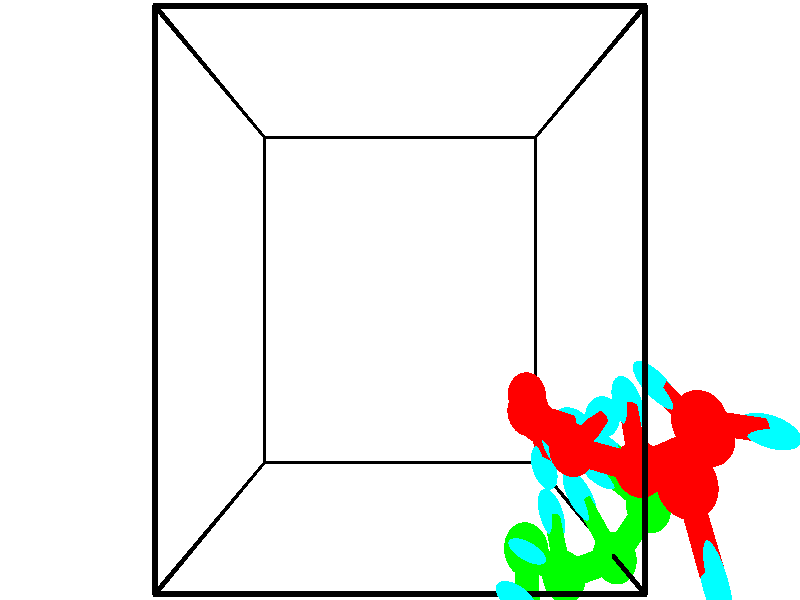 // switches for output
#declare DRAW_BASES = 1; // possible values are 0, 1; only relevant for DNA ribbons
#declare DRAW_BASES_TYPE = 3; // possible values are 1, 2, 3; only relevant for DNA ribbons
#declare DRAW_FOG = 0; // set to 1 to enable fog

#include "colors.inc"

#include "transforms.inc"
background { rgb <1, 1, 1>}

#default {
   normal{
       ripples 0.25
       frequency 0.20
       turbulence 0.2
       lambda 5
   }
	finish {
		phong 0.1
		phong_size 40.
	}
}

// original window dimensions: 1024x640


// camera settings

camera {
	sky <-0, 1, 0>
	up <-0, 1, 0>
	right 1.6 * <1, 0, 0>
	location <2.5, 2.5, 11.1562>
	look_at <2.5, 2.5, 2.5>
	direction <0, 0, -8.6562>
	angle 67.0682
}


# declare cpy_camera_pos = <2.5, 2.5, 11.1562>;
# if (DRAW_FOG = 1)
fog {
	fog_type 2
	up vnormalize(cpy_camera_pos)
	color rgbt<1,1,1,0.3>
	distance 1e-5
	fog_alt 3e-3
	fog_offset 4
}
# end


// LIGHTS

# declare lum = 6;
global_settings {
	ambient_light rgb lum * <0.05, 0.05, 0.05>
	max_trace_level 15
}# declare cpy_direct_light_amount = 0.25;
light_source
{	1000 * <-1, -1, 1>,
	rgb lum * cpy_direct_light_amount
	parallel
}

light_source
{	1000 * <1, 1, -1>,
	rgb lum * cpy_direct_light_amount
	parallel
}

// strand 0

// nucleotide -1

// particle -1
sphere {
	<5.038125, 1.137276, 5.812576> 0.250000
	pigment { color rgbt <1,0,0,0> }
	no_shadow
}
cylinder {
	<5.057770, 0.814419, 6.047899>,  <5.069557, 0.620704, 6.189093>, 0.100000
	pigment { color rgbt <1,0,0,0> }
	no_shadow
}
cylinder {
	<5.057770, 0.814419, 6.047899>,  <5.038125, 1.137276, 5.812576>, 0.100000
	pigment { color rgbt <1,0,0,0> }
	no_shadow
}

// particle -1
sphere {
	<5.057770, 0.814419, 6.047899> 0.100000
	pigment { color rgbt <1,0,0,0> }
	no_shadow
}
sphere {
	0, 1
	scale<0.080000,0.200000,0.300000>
	matrix <-0.988956, -0.121762, -0.084494,
		0.139832, -0.577661, -0.804211,
		0.049113, -0.807144, 0.588308,
		5.072504, 0.572276, 6.224391>
	pigment { color rgbt <0,1,1,0> }
	no_shadow
}
cylinder {
	<5.447087, 1.508268, 5.203927>,  <5.038125, 1.137276, 5.812576>, 0.130000
	pigment { color rgbt <1,0,0,0> }
	no_shadow
}

// nucleotide -1

// particle -1
sphere {
	<5.447087, 1.508268, 5.203927> 0.250000
	pigment { color rgbt <1,0,0,0> }
	no_shadow
}
cylinder {
	<5.844122, 1.459713, 5.206242>,  <6.082343, 1.430580, 5.207631>, 0.100000
	pigment { color rgbt <1,0,0,0> }
	no_shadow
}
cylinder {
	<5.844122, 1.459713, 5.206242>,  <5.447087, 1.508268, 5.203927>, 0.100000
	pigment { color rgbt <1,0,0,0> }
	no_shadow
}

// particle -1
sphere {
	<5.844122, 1.459713, 5.206242> 0.100000
	pigment { color rgbt <1,0,0,0> }
	no_shadow
}
sphere {
	0, 1
	scale<0.080000,0.200000,0.300000>
	matrix <-0.099414, -0.838453, -0.535830,
		0.069895, 0.531284, -0.844306,
		0.992588, -0.121388, 0.005787,
		6.141899, 1.423297, 5.207978>
	pigment { color rgbt <0,1,1,0> }
	no_shadow
}
cylinder {
	<5.839518, 1.253754, 4.632356>,  <5.447087, 1.508268, 5.203927>, 0.130000
	pigment { color rgbt <1,0,0,0> }
	no_shadow
}

// nucleotide -1

// particle -1
sphere {
	<5.839518, 1.253754, 4.632356> 0.250000
	pigment { color rgbt <1,0,0,0> }
	no_shadow
}
cylinder {
	<5.558720, 1.515396, 4.519680>,  <5.390241, 1.672382, 4.452075>, 0.100000
	pigment { color rgbt <1,0,0,0> }
	no_shadow
}
cylinder {
	<5.558720, 1.515396, 4.519680>,  <5.839518, 1.253754, 4.632356>, 0.100000
	pigment { color rgbt <1,0,0,0> }
	no_shadow
}

// particle -1
sphere {
	<5.558720, 1.515396, 4.519680> 0.100000
	pigment { color rgbt <1,0,0,0> }
	no_shadow
}
sphere {
	0, 1
	scale<0.080000,0.200000,0.300000>
	matrix <-0.399090, -0.688896, -0.605103,
		-0.589857, -0.312359, 0.744648,
		-0.701995, 0.654106, -0.281690,
		5.348121, 1.711628, 4.435173>
	pigment { color rgbt <0,1,1,0> }
	no_shadow
}
cylinder {
	<5.064901, 0.989553, 4.680264>,  <5.839518, 1.253754, 4.632356>, 0.130000
	pigment { color rgbt <1,0,0,0> }
	no_shadow
}

// nucleotide -1

// particle -1
sphere {
	<5.064901, 0.989553, 4.680264> 0.250000
	pigment { color rgbt <1,0,0,0> }
	no_shadow
}
cylinder {
	<5.092804, 1.290981, 4.418802>,  <5.109546, 1.471838, 4.261925>, 0.100000
	pigment { color rgbt <1,0,0,0> }
	no_shadow
}
cylinder {
	<5.092804, 1.290981, 4.418802>,  <5.064901, 0.989553, 4.680264>, 0.100000
	pigment { color rgbt <1,0,0,0> }
	no_shadow
}

// particle -1
sphere {
	<5.092804, 1.290981, 4.418802> 0.100000
	pigment { color rgbt <1,0,0,0> }
	no_shadow
}
sphere {
	0, 1
	scale<0.080000,0.200000,0.300000>
	matrix <-0.345497, -0.596447, -0.724488,
		-0.935824, 0.276374, 0.218750,
		0.069757, 0.753571, -0.653655,
		5.113731, 1.517053, 4.222706>
	pigment { color rgbt <0,1,1,0> }
	no_shadow
}
cylinder {
	<4.438584, 1.094411, 4.354400>,  <5.064901, 0.989553, 4.680264>, 0.130000
	pigment { color rgbt <1,0,0,0> }
	no_shadow
}

// nucleotide -1

// particle -1
sphere {
	<4.438584, 1.094411, 4.354400> 0.250000
	pigment { color rgbt <1,0,0,0> }
	no_shadow
}
cylinder {
	<4.719948, 1.231136, 4.105120>,  <4.888766, 1.313172, 3.955551>, 0.100000
	pigment { color rgbt <1,0,0,0> }
	no_shadow
}
cylinder {
	<4.719948, 1.231136, 4.105120>,  <4.438584, 1.094411, 4.354400>, 0.100000
	pigment { color rgbt <1,0,0,0> }
	no_shadow
}

// particle -1
sphere {
	<4.719948, 1.231136, 4.105120> 0.100000
	pigment { color rgbt <1,0,0,0> }
	no_shadow
}
sphere {
	0, 1
	scale<0.080000,0.200000,0.300000>
	matrix <-0.369396, -0.573276, -0.731369,
		-0.607259, 0.744659, -0.276982,
		0.703408, 0.341814, -0.623201,
		4.930970, 1.333681, 3.918159>
	pigment { color rgbt <0,1,1,0> }
	no_shadow
}
cylinder {
	<4.062754, 1.370678, 3.802066>,  <4.438584, 1.094411, 4.354400>, 0.130000
	pigment { color rgbt <1,0,0,0> }
	no_shadow
}

// nucleotide -1

// particle -1
sphere {
	<4.062754, 1.370678, 3.802066> 0.250000
	pigment { color rgbt <1,0,0,0> }
	no_shadow
}
cylinder {
	<4.425840, 1.265598, 3.671200>,  <4.643692, 1.202550, 3.592680>, 0.100000
	pigment { color rgbt <1,0,0,0> }
	no_shadow
}
cylinder {
	<4.425840, 1.265598, 3.671200>,  <4.062754, 1.370678, 3.802066>, 0.100000
	pigment { color rgbt <1,0,0,0> }
	no_shadow
}

// particle -1
sphere {
	<4.425840, 1.265598, 3.671200> 0.100000
	pigment { color rgbt <1,0,0,0> }
	no_shadow
}
sphere {
	0, 1
	scale<0.080000,0.200000,0.300000>
	matrix <-0.419508, -0.553555, -0.719437,
		0.007891, 0.790294, -0.612677,
		0.907717, -0.262700, -0.327166,
		4.698155, 1.186788, 3.573050>
	pigment { color rgbt <0,1,1,0> }
	no_shadow
}
cylinder {
	<4.203890, 1.438473, 3.038502>,  <4.062754, 1.370678, 3.802066>, 0.130000
	pigment { color rgbt <1,0,0,0> }
	no_shadow
}

// nucleotide -1

// particle -1
sphere {
	<4.203890, 1.438473, 3.038502> 0.250000
	pigment { color rgbt <1,0,0,0> }
	no_shadow
}
cylinder {
	<4.409170, 1.123020, 3.173962>,  <4.532338, 0.933748, 3.255237>, 0.100000
	pigment { color rgbt <1,0,0,0> }
	no_shadow
}
cylinder {
	<4.409170, 1.123020, 3.173962>,  <4.203890, 1.438473, 3.038502>, 0.100000
	pigment { color rgbt <1,0,0,0> }
	no_shadow
}

// particle -1
sphere {
	<4.409170, 1.123020, 3.173962> 0.100000
	pigment { color rgbt <1,0,0,0> }
	no_shadow
}
sphere {
	0, 1
	scale<0.080000,0.200000,0.300000>
	matrix <-0.388948, -0.565431, -0.727329,
		0.765078, 0.241549, -0.596917,
		0.513201, -0.788633, 0.338649,
		4.563130, 0.886430, 3.275556>
	pigment { color rgbt <0,1,1,0> }
	no_shadow
}
cylinder {
	<4.487213, 1.042843, 2.429490>,  <4.203890, 1.438473, 3.038502>, 0.130000
	pigment { color rgbt <1,0,0,0> }
	no_shadow
}

// nucleotide -1

// particle -1
sphere {
	<4.487213, 1.042843, 2.429490> 0.250000
	pigment { color rgbt <1,0,0,0> }
	no_shadow
}
cylinder {
	<4.467331, 0.798794, 2.745789>,  <4.455402, 0.652365, 2.935568>, 0.100000
	pigment { color rgbt <1,0,0,0> }
	no_shadow
}
cylinder {
	<4.467331, 0.798794, 2.745789>,  <4.487213, 1.042843, 2.429490>, 0.100000
	pigment { color rgbt <1,0,0,0> }
	no_shadow
}

// particle -1
sphere {
	<4.467331, 0.798794, 2.745789> 0.100000
	pigment { color rgbt <1,0,0,0> }
	no_shadow
}
sphere {
	0, 1
	scale<0.080000,0.200000,0.300000>
	matrix <-0.428569, -0.702103, -0.568664,
		0.902141, -0.367155, -0.226582,
		-0.049704, -0.610122, 0.790747,
		4.452420, 0.615757, 2.983013>
	pigment { color rgbt <0,1,1,0> }
	no_shadow
}
// strand 1

// nucleotide -1

// particle -1
sphere {
	<4.072342, -0.525469, 5.962170> 0.250000
	pigment { color rgbt <0,1,0,0> }
	no_shadow
}
cylinder {
	<3.705986, -0.510490, 5.802299>,  <3.486172, -0.501503, 5.706377>, 0.100000
	pigment { color rgbt <0,1,0,0> }
	no_shadow
}
cylinder {
	<3.705986, -0.510490, 5.802299>,  <4.072342, -0.525469, 5.962170>, 0.100000
	pigment { color rgbt <0,1,0,0> }
	no_shadow
}

// particle -1
sphere {
	<3.705986, -0.510490, 5.802299> 0.100000
	pigment { color rgbt <0,1,0,0> }
	no_shadow
}
sphere {
	0, 1
	scale<0.080000,0.200000,0.300000>
	matrix <0.254949, 0.823319, -0.507096,
		0.310072, -0.566341, -0.763618,
		-0.915891, 0.037448, -0.399676,
		3.431219, -0.499256, 5.682396>
	pigment { color rgbt <0,1,1,0> }
	no_shadow
}
cylinder {
	<4.157093, -0.669108, 5.187622>,  <4.072342, -0.525469, 5.962170>, 0.130000
	pigment { color rgbt <0,1,0,0> }
	no_shadow
}

// nucleotide -1

// particle -1
sphere {
	<4.157093, -0.669108, 5.187622> 0.250000
	pigment { color rgbt <0,1,0,0> }
	no_shadow
}
cylinder {
	<3.851602, -0.439102, 5.304977>,  <3.668307, -0.301099, 5.375391>, 0.100000
	pigment { color rgbt <0,1,0,0> }
	no_shadow
}
cylinder {
	<3.851602, -0.439102, 5.304977>,  <4.157093, -0.669108, 5.187622>, 0.100000
	pigment { color rgbt <0,1,0,0> }
	no_shadow
}

// particle -1
sphere {
	<3.851602, -0.439102, 5.304977> 0.100000
	pigment { color rgbt <0,1,0,0> }
	no_shadow
}
sphere {
	0, 1
	scale<0.080000,0.200000,0.300000>
	matrix <0.431170, 0.792627, -0.431085,
		-0.480429, -0.202731, -0.853281,
		-0.763728, 0.575015, 0.293389,
		3.622483, -0.266598, 5.392994>
	pigment { color rgbt <0,1,1,0> }
	no_shadow
}
cylinder {
	<3.888773, -0.438202, 4.625356>,  <4.157093, -0.669108, 5.187622>, 0.130000
	pigment { color rgbt <0,1,0,0> }
	no_shadow
}

// nucleotide -1

// particle -1
sphere {
	<3.888773, -0.438202, 4.625356> 0.250000
	pigment { color rgbt <0,1,0,0> }
	no_shadow
}
cylinder {
	<3.757882, -0.182701, 4.903900>,  <3.679348, -0.029401, 5.071027>, 0.100000
	pigment { color rgbt <0,1,0,0> }
	no_shadow
}
cylinder {
	<3.757882, -0.182701, 4.903900>,  <3.888773, -0.438202, 4.625356>, 0.100000
	pigment { color rgbt <0,1,0,0> }
	no_shadow
}

// particle -1
sphere {
	<3.757882, -0.182701, 4.903900> 0.100000
	pigment { color rgbt <0,1,0,0> }
	no_shadow
}
sphere {
	0, 1
	scale<0.080000,0.200000,0.300000>
	matrix <0.382586, 0.763386, -0.520451,
		-0.864031, 0.096113, -0.494178,
		-0.327226, 0.638752, 0.696361,
		3.659714, 0.008924, 5.112809>
	pigment { color rgbt <0,1,1,0> }
	no_shadow
}
cylinder {
	<3.946329, 0.114940, 4.237054>,  <3.888773, -0.438202, 4.625356>, 0.130000
	pigment { color rgbt <0,1,0,0> }
	no_shadow
}

// nucleotide -1

// particle -1
sphere {
	<3.946329, 0.114940, 4.237054> 0.250000
	pigment { color rgbt <0,1,0,0> }
	no_shadow
}
cylinder {
	<3.873461, 0.235939, 4.611286>,  <3.829740, 0.308538, 4.835825>, 0.100000
	pigment { color rgbt <0,1,0,0> }
	no_shadow
}
cylinder {
	<3.873461, 0.235939, 4.611286>,  <3.946329, 0.114940, 4.237054>, 0.100000
	pigment { color rgbt <0,1,0,0> }
	no_shadow
}

// particle -1
sphere {
	<3.873461, 0.235939, 4.611286> 0.100000
	pigment { color rgbt <0,1,0,0> }
	no_shadow
}
sphere {
	0, 1
	scale<0.080000,0.200000,0.300000>
	matrix <0.383444, 0.898024, -0.215692,
		-0.905420, 0.319450, -0.279584,
		-0.182170, 0.302497, 0.935580,
		3.818810, 0.326688, 4.891960>
	pigment { color rgbt <0,1,1,0> }
	no_shadow
}
cylinder {
	<4.457986, -0.255192, 3.935609>,  <3.946329, 0.114940, 4.237054>, 0.130000
	pigment { color rgbt <0,1,0,0> }
	no_shadow
}

// nucleotide -1

// particle -1
sphere {
	<4.457986, -0.255192, 3.935609> 0.250000
	pigment { color rgbt <0,1,0,0> }
	no_shadow
}
cylinder {
	<4.449366, 0.012619, 3.638618>,  <4.444193, 0.173305, 3.460424>, 0.100000
	pigment { color rgbt <0,1,0,0> }
	no_shadow
}
cylinder {
	<4.449366, 0.012619, 3.638618>,  <4.457986, -0.255192, 3.935609>, 0.100000
	pigment { color rgbt <0,1,0,0> }
	no_shadow
}

// particle -1
sphere {
	<4.449366, 0.012619, 3.638618> 0.100000
	pigment { color rgbt <0,1,0,0> }
	no_shadow
}
sphere {
	0, 1
	scale<0.080000,0.200000,0.300000>
	matrix <0.500799, 0.649988, 0.571591,
		0.865295, -0.359513, -0.349306,
		-0.021551, 0.669527, -0.742475,
		4.442901, 0.213477, 3.415876>
	pigment { color rgbt <0,1,1,0> }
	no_shadow
}
cylinder {
	<5.080534, -0.084727, 3.891279>,  <4.457986, -0.255192, 3.935609>, 0.130000
	pigment { color rgbt <0,1,0,0> }
	no_shadow
}

// nucleotide -1

// particle -1
sphere {
	<5.080534, -0.084727, 3.891279> 0.250000
	pigment { color rgbt <0,1,0,0> }
	no_shadow
}
cylinder {
	<4.890409, 0.228409, 3.730659>,  <4.776333, 0.416290, 3.634288>, 0.100000
	pigment { color rgbt <0,1,0,0> }
	no_shadow
}
cylinder {
	<4.890409, 0.228409, 3.730659>,  <5.080534, -0.084727, 3.891279>, 0.100000
	pigment { color rgbt <0,1,0,0> }
	no_shadow
}

// particle -1
sphere {
	<4.890409, 0.228409, 3.730659> 0.100000
	pigment { color rgbt <0,1,0,0> }
	no_shadow
}
sphere {
	0, 1
	scale<0.080000,0.200000,0.300000>
	matrix <0.473443, 0.612267, 0.633231,
		0.741572, 0.110874, -0.661648,
		-0.475314, 0.782839, -0.401547,
		4.747814, 0.463260, 3.610195>
	pigment { color rgbt <0,1,1,0> }
	no_shadow
}
cylinder {
	<5.475974, 0.431248, 3.918616>,  <5.080534, -0.084727, 3.891279>, 0.130000
	pigment { color rgbt <0,1,0,0> }
	no_shadow
}

// nucleotide -1

// particle -1
sphere {
	<5.475974, 0.431248, 3.918616> 0.250000
	pigment { color rgbt <0,1,0,0> }
	no_shadow
}
cylinder {
	<5.148368, 0.655663, 3.870529>,  <4.951804, 0.790311, 3.841677>, 0.100000
	pigment { color rgbt <0,1,0,0> }
	no_shadow
}
cylinder {
	<5.148368, 0.655663, 3.870529>,  <5.475974, 0.431248, 3.918616>, 0.100000
	pigment { color rgbt <0,1,0,0> }
	no_shadow
}

// particle -1
sphere {
	<5.148368, 0.655663, 3.870529> 0.100000
	pigment { color rgbt <0,1,0,0> }
	no_shadow
}
sphere {
	0, 1
	scale<0.080000,0.200000,0.300000>
	matrix <0.274350, 0.566938, 0.776733,
		0.503931, 0.603174, -0.618251,
		-0.819015, 0.561037, -0.120216,
		4.902663, 0.823974, 3.834464>
	pigment { color rgbt <0,1,1,0> }
	no_shadow
}
cylinder {
	<5.809118, 0.554763, 3.212414>,  <5.475974, 0.431248, 3.918616>, 0.130000
	pigment { color rgbt <0,1,0,0> }
	no_shadow
}

// nucleotide -1

// particle -1
sphere {
	<5.809118, 0.554763, 3.212414> 0.250000
	pigment { color rgbt <0,1,0,0> }
	no_shadow
}
cylinder {
	<5.471828, 0.740860, 3.320133>,  <5.269454, 0.852518, 3.384765>, 0.100000
	pigment { color rgbt <0,1,0,0> }
	no_shadow
}
cylinder {
	<5.471828, 0.740860, 3.320133>,  <5.809118, 0.554763, 3.212414>, 0.100000
	pigment { color rgbt <0,1,0,0> }
	no_shadow
}

// particle -1
sphere {
	<5.471828, 0.740860, 3.320133> 0.100000
	pigment { color rgbt <0,1,0,0> }
	no_shadow
}
sphere {
	0, 1
	scale<0.080000,0.200000,0.300000>
	matrix <0.537126, 0.709028, 0.456920,
		0.021638, 0.529933, -0.847763,
		-0.843225, 0.465242, 0.269299,
		5.218861, 0.880433, 3.400923>
	pigment { color rgbt <0,1,1,0> }
	no_shadow
}
// box output
cylinder {
	<0.000000, 0.000000, 0.000000>,  <5.000000, 0.000000, 0.000000>, 0.025000
	pigment { color rgbt <0,0,0,0> }
	no_shadow
}
cylinder {
	<0.000000, 0.000000, 0.000000>,  <0.000000, 5.000000, 0.000000>, 0.025000
	pigment { color rgbt <0,0,0,0> }
	no_shadow
}
cylinder {
	<0.000000, 0.000000, 0.000000>,  <0.000000, 0.000000, 5.000000>, 0.025000
	pigment { color rgbt <0,0,0,0> }
	no_shadow
}
cylinder {
	<5.000000, 5.000000, 5.000000>,  <0.000000, 5.000000, 5.000000>, 0.025000
	pigment { color rgbt <0,0,0,0> }
	no_shadow
}
cylinder {
	<5.000000, 5.000000, 5.000000>,  <5.000000, 0.000000, 5.000000>, 0.025000
	pigment { color rgbt <0,0,0,0> }
	no_shadow
}
cylinder {
	<5.000000, 5.000000, 5.000000>,  <5.000000, 5.000000, 0.000000>, 0.025000
	pigment { color rgbt <0,0,0,0> }
	no_shadow
}
cylinder {
	<0.000000, 0.000000, 5.000000>,  <0.000000, 5.000000, 5.000000>, 0.025000
	pigment { color rgbt <0,0,0,0> }
	no_shadow
}
cylinder {
	<0.000000, 0.000000, 5.000000>,  <5.000000, 0.000000, 5.000000>, 0.025000
	pigment { color rgbt <0,0,0,0> }
	no_shadow
}
cylinder {
	<5.000000, 5.000000, 0.000000>,  <0.000000, 5.000000, 0.000000>, 0.025000
	pigment { color rgbt <0,0,0,0> }
	no_shadow
}
cylinder {
	<5.000000, 5.000000, 0.000000>,  <5.000000, 0.000000, 0.000000>, 0.025000
	pigment { color rgbt <0,0,0,0> }
	no_shadow
}
cylinder {
	<5.000000, 0.000000, 5.000000>,  <5.000000, 0.000000, 0.000000>, 0.025000
	pigment { color rgbt <0,0,0,0> }
	no_shadow
}
cylinder {
	<0.000000, 5.000000, 0.000000>,  <0.000000, 5.000000, 5.000000>, 0.025000
	pigment { color rgbt <0,0,0,0> }
	no_shadow
}
// end of box output
